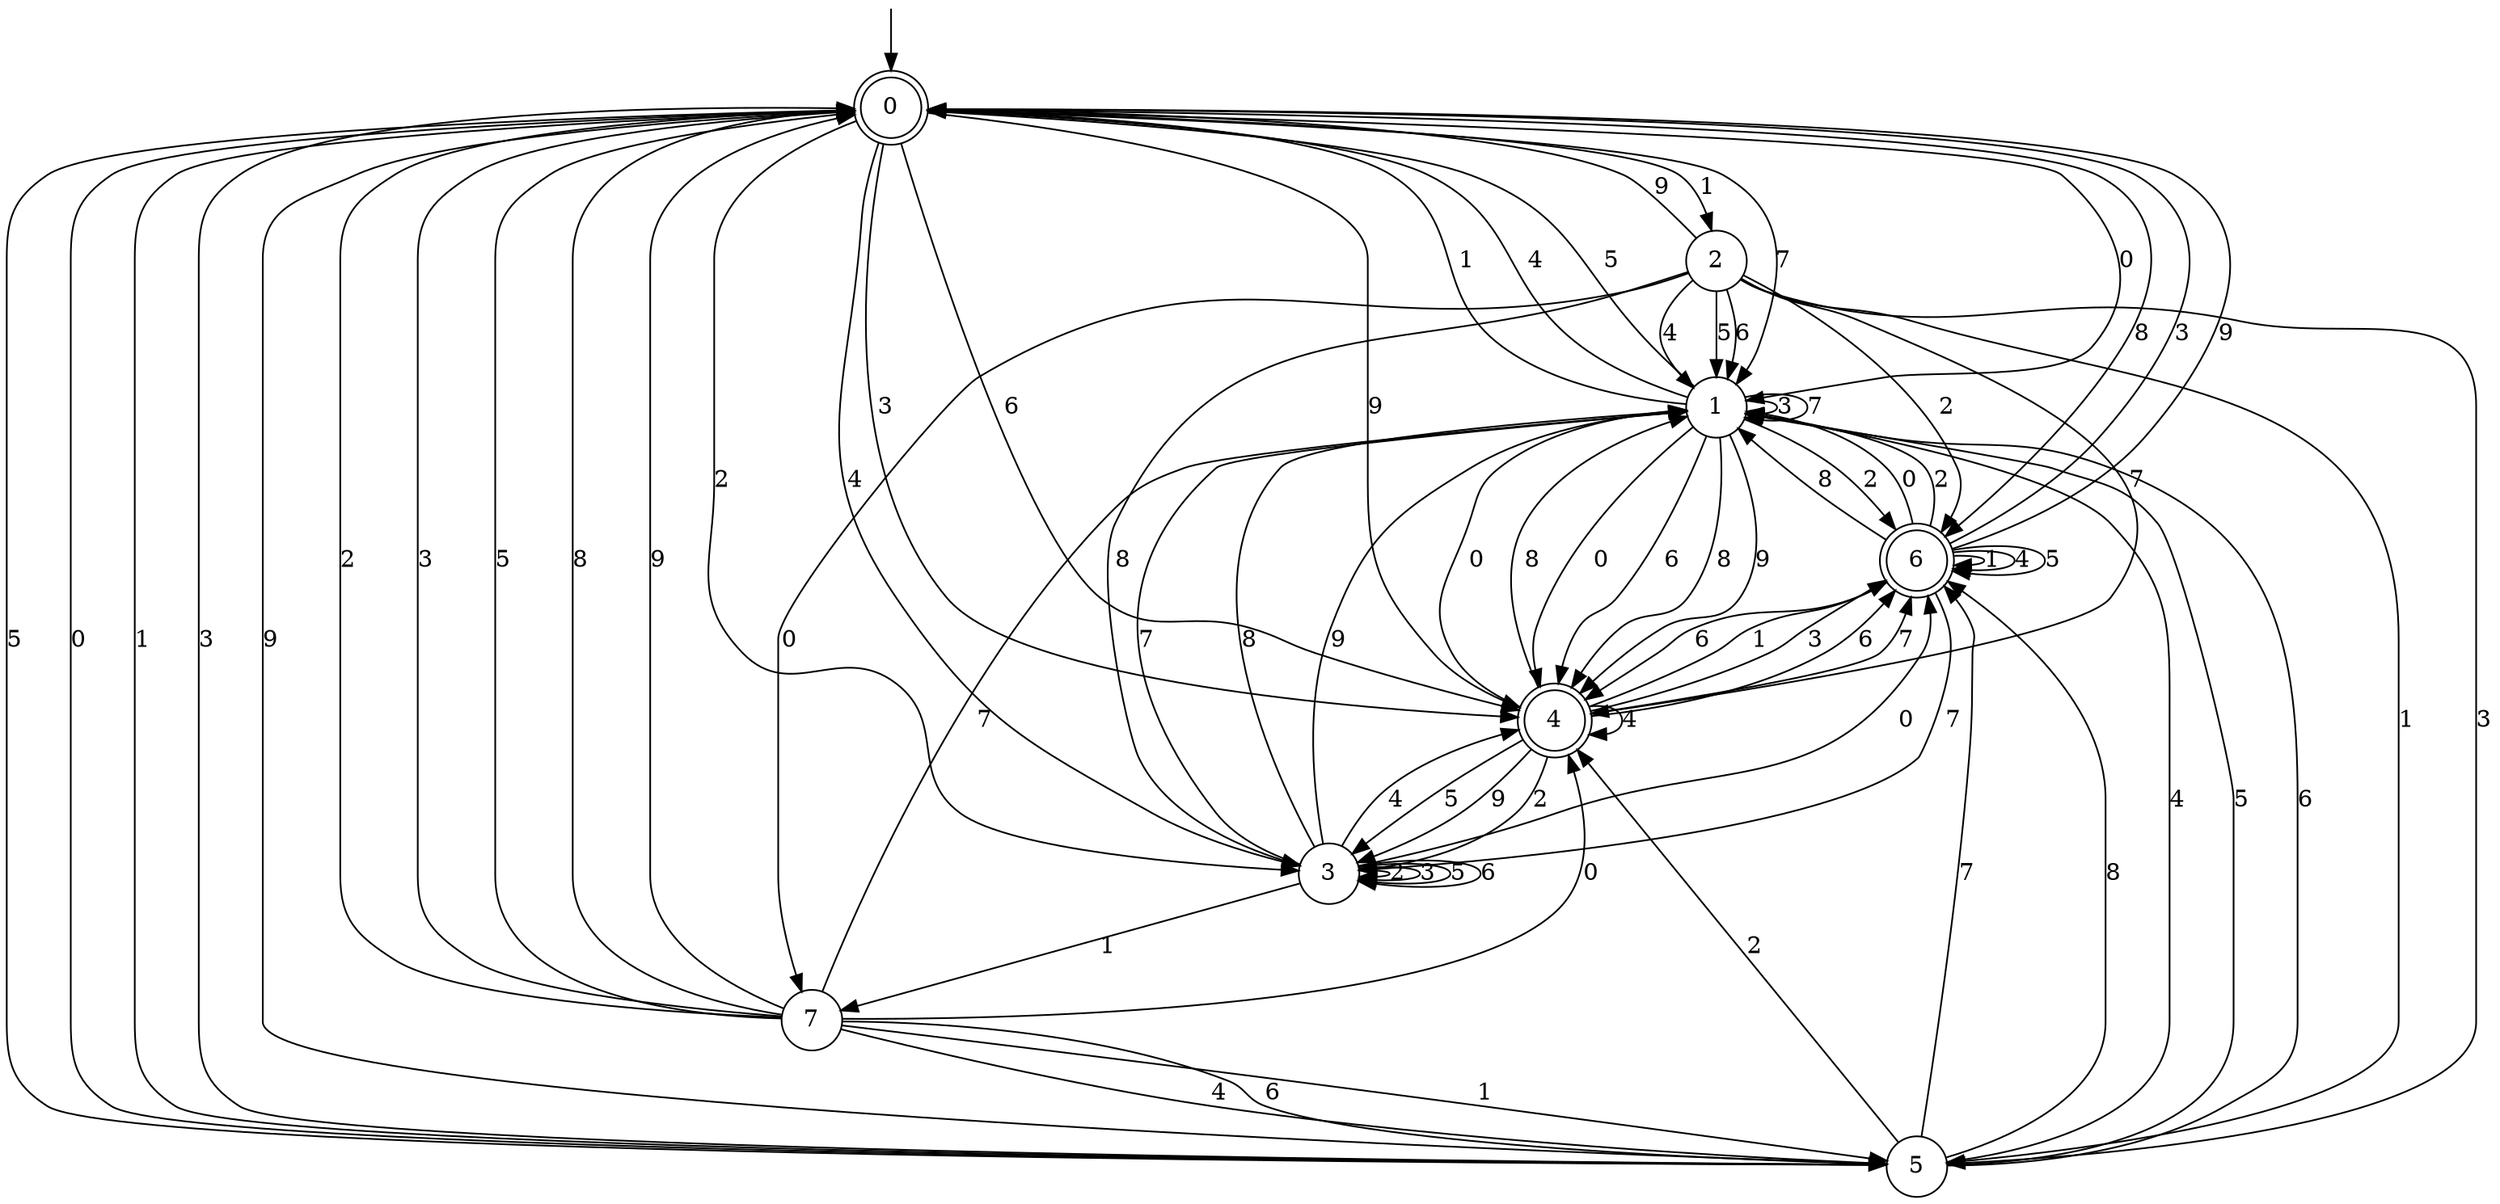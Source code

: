 digraph g {

	s0 [shape="doublecircle" label="0"];
	s1 [shape="circle" label="1"];
	s2 [shape="circle" label="2"];
	s3 [shape="circle" label="3"];
	s4 [shape="doublecircle" label="4"];
	s5 [shape="circle" label="5"];
	s6 [shape="doublecircle" label="6"];
	s7 [shape="circle" label="7"];
	s0 -> s1 [label="0"];
	s0 -> s2 [label="1"];
	s0 -> s3 [label="2"];
	s0 -> s4 [label="3"];
	s0 -> s3 [label="4"];
	s0 -> s5 [label="5"];
	s0 -> s4 [label="6"];
	s0 -> s1 [label="7"];
	s0 -> s6 [label="8"];
	s0 -> s4 [label="9"];
	s1 -> s4 [label="0"];
	s1 -> s0 [label="1"];
	s1 -> s6 [label="2"];
	s1 -> s1 [label="3"];
	s1 -> s0 [label="4"];
	s1 -> s0 [label="5"];
	s1 -> s4 [label="6"];
	s1 -> s1 [label="7"];
	s1 -> s4 [label="8"];
	s1 -> s4 [label="9"];
	s2 -> s7 [label="0"];
	s2 -> s5 [label="1"];
	s2 -> s6 [label="2"];
	s2 -> s5 [label="3"];
	s2 -> s1 [label="4"];
	s2 -> s1 [label="5"];
	s2 -> s1 [label="6"];
	s2 -> s4 [label="7"];
	s2 -> s3 [label="8"];
	s2 -> s0 [label="9"];
	s3 -> s6 [label="0"];
	s3 -> s7 [label="1"];
	s3 -> s3 [label="2"];
	s3 -> s3 [label="3"];
	s3 -> s4 [label="4"];
	s3 -> s3 [label="5"];
	s3 -> s3 [label="6"];
	s3 -> s1 [label="7"];
	s3 -> s1 [label="8"];
	s3 -> s1 [label="9"];
	s4 -> s1 [label="0"];
	s4 -> s6 [label="1"];
	s4 -> s3 [label="2"];
	s4 -> s6 [label="3"];
	s4 -> s4 [label="4"];
	s4 -> s3 [label="5"];
	s4 -> s6 [label="6"];
	s4 -> s6 [label="7"];
	s4 -> s1 [label="8"];
	s4 -> s3 [label="9"];
	s5 -> s0 [label="0"];
	s5 -> s0 [label="1"];
	s5 -> s4 [label="2"];
	s5 -> s0 [label="3"];
	s5 -> s1 [label="4"];
	s5 -> s1 [label="5"];
	s5 -> s1 [label="6"];
	s5 -> s6 [label="7"];
	s5 -> s6 [label="8"];
	s5 -> s0 [label="9"];
	s6 -> s1 [label="0"];
	s6 -> s6 [label="1"];
	s6 -> s1 [label="2"];
	s6 -> s0 [label="3"];
	s6 -> s6 [label="4"];
	s6 -> s6 [label="5"];
	s6 -> s4 [label="6"];
	s6 -> s3 [label="7"];
	s6 -> s1 [label="8"];
	s6 -> s0 [label="9"];
	s7 -> s4 [label="0"];
	s7 -> s5 [label="1"];
	s7 -> s0 [label="2"];
	s7 -> s0 [label="3"];
	s7 -> s5 [label="4"];
	s7 -> s0 [label="5"];
	s7 -> s5 [label="6"];
	s7 -> s1 [label="7"];
	s7 -> s0 [label="8"];
	s7 -> s0 [label="9"];

__start0 [label="" shape="none" width="0" height="0"];
__start0 -> s0;

}
